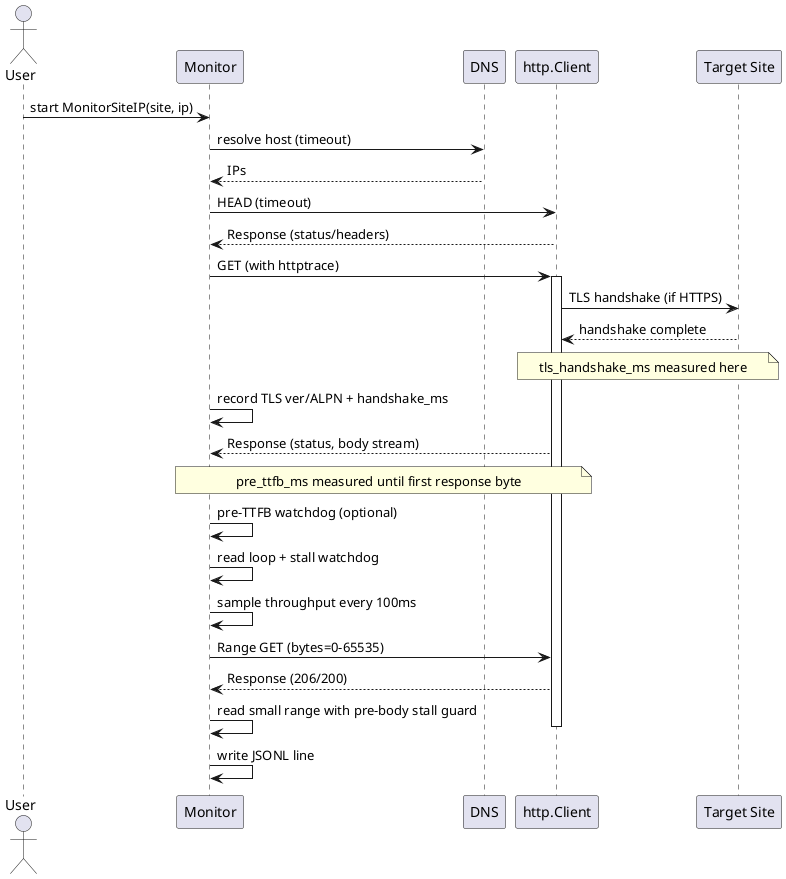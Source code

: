 @startuml MonitorSequence
actor User as U
participant Monitor
participant DNS
participant "http.Client" as HC
participant "Target Site" as S

U -> Monitor : start MonitorSiteIP(site, ip)
Monitor -> DNS : resolve host (timeout)
DNS --> Monitor : IPs
Monitor -> HC : HEAD (timeout)
HC --> Monitor : Response (status/headers)
Monitor -> HC : GET (with httptrace)
activate HC
HC -> S : TLS handshake (if HTTPS)
S --> HC : handshake complete
note over HC,S #lightyellow
tls_handshake_ms measured here
end note
Monitor -> Monitor : record TLS ver/ALPN + handshake_ms
HC --> Monitor : Response (status, body stream)
note over Monitor,HC #lightyellow
pre_ttfb_ms measured until first response byte
end note
Monitor -> Monitor : pre‑TTFB watchdog (optional)
Monitor -> Monitor : read loop + stall watchdog
Monitor -> Monitor : sample throughput every 100ms
Monitor -> HC : Range GET (bytes=0-65535)
HC --> Monitor : Response (206/200)
Monitor -> Monitor : read small range with pre‑body stall guard
deactivate HC
Monitor -> Monitor : write JSONL line
@enduml
